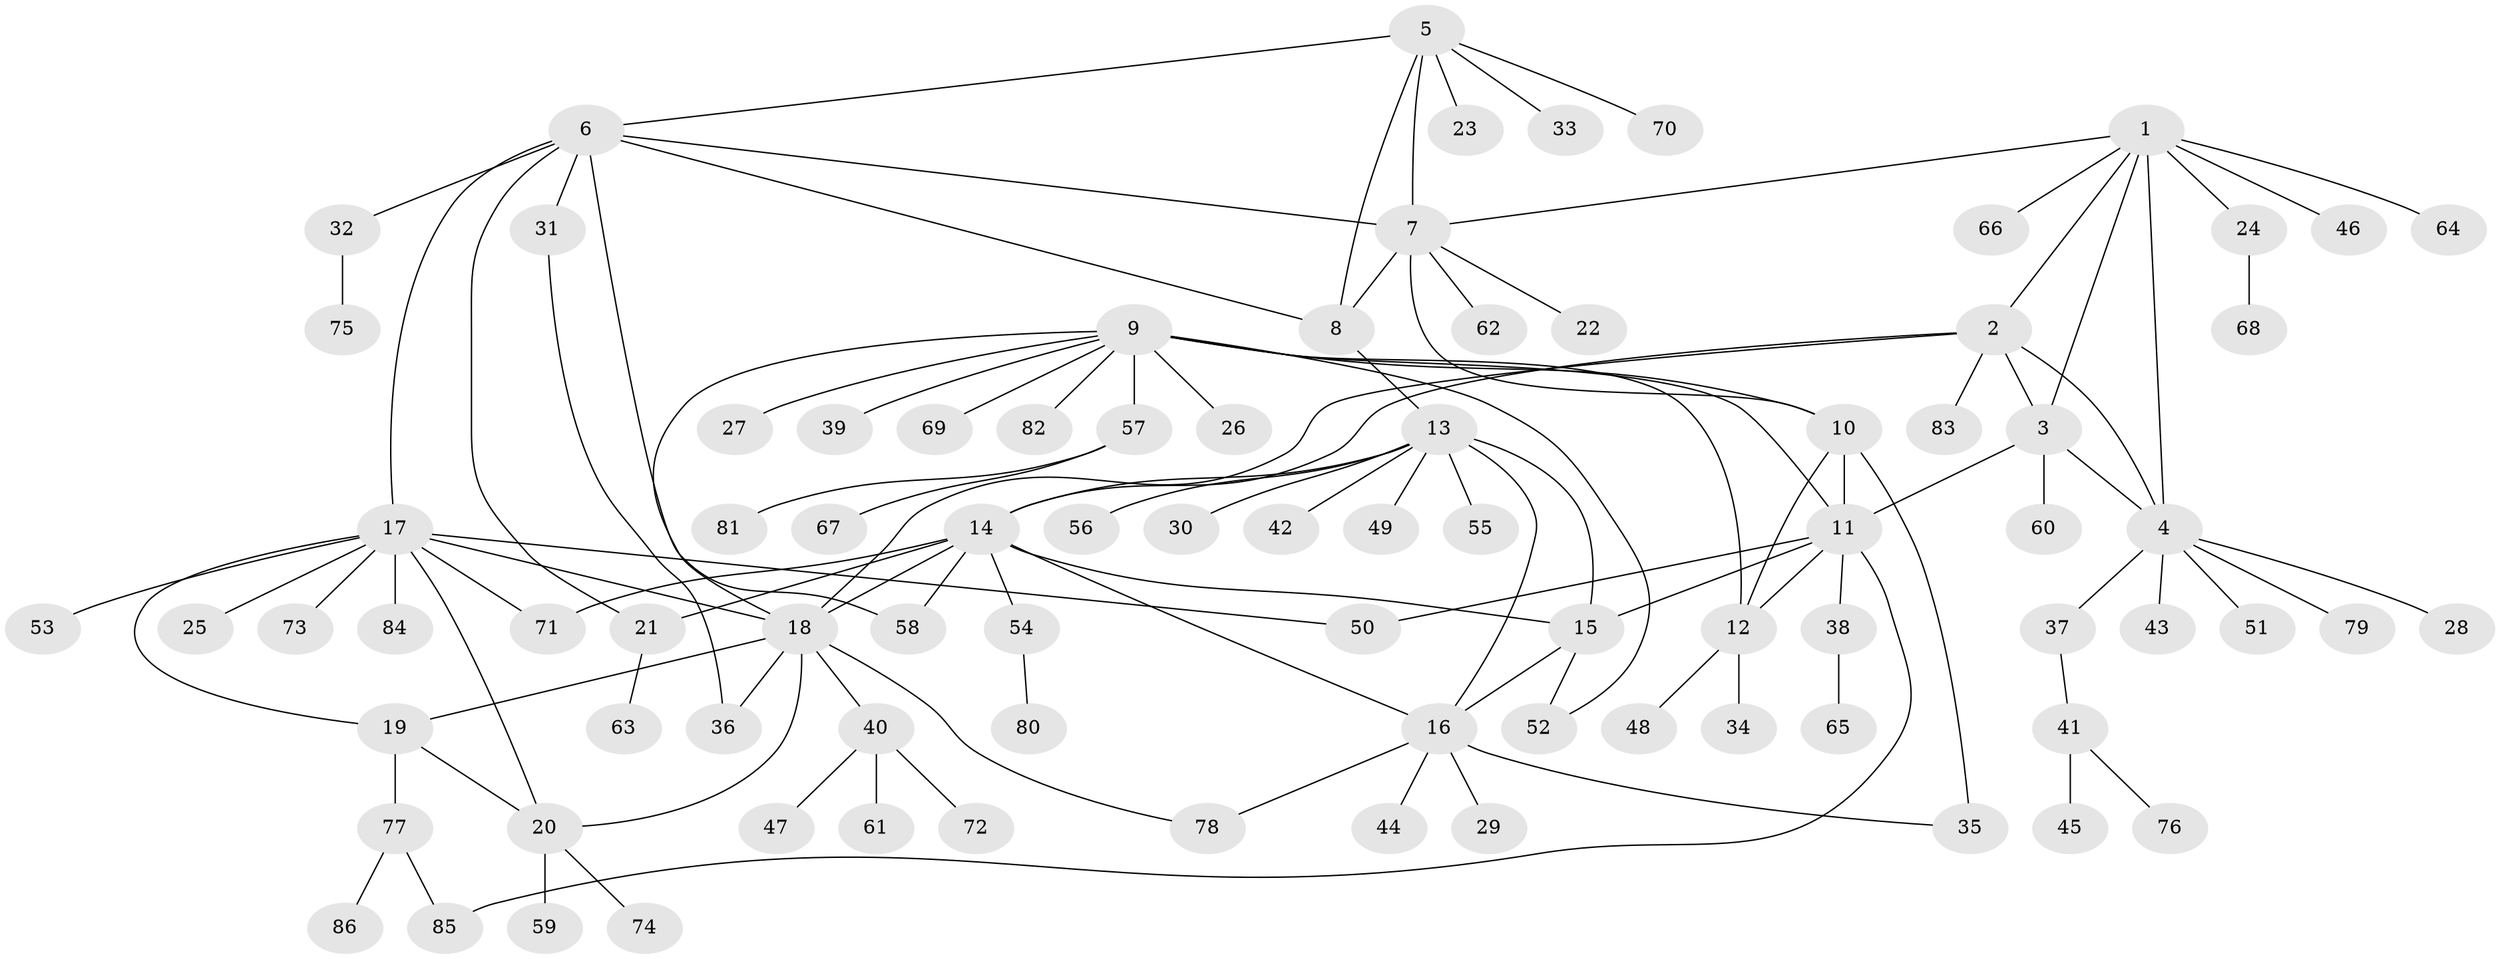 // coarse degree distribution, {2: 0.11627906976744186, 5: 0.16279069767441862, 3: 0.023255813953488372, 4: 0.06976744186046512, 7: 0.06976744186046512, 1: 0.46511627906976744, 9: 0.023255813953488372, 8: 0.06976744186046512}
// Generated by graph-tools (version 1.1) at 2025/37/03/04/25 23:37:35]
// undirected, 86 vertices, 115 edges
graph export_dot {
  node [color=gray90,style=filled];
  1;
  2;
  3;
  4;
  5;
  6;
  7;
  8;
  9;
  10;
  11;
  12;
  13;
  14;
  15;
  16;
  17;
  18;
  19;
  20;
  21;
  22;
  23;
  24;
  25;
  26;
  27;
  28;
  29;
  30;
  31;
  32;
  33;
  34;
  35;
  36;
  37;
  38;
  39;
  40;
  41;
  42;
  43;
  44;
  45;
  46;
  47;
  48;
  49;
  50;
  51;
  52;
  53;
  54;
  55;
  56;
  57;
  58;
  59;
  60;
  61;
  62;
  63;
  64;
  65;
  66;
  67;
  68;
  69;
  70;
  71;
  72;
  73;
  74;
  75;
  76;
  77;
  78;
  79;
  80;
  81;
  82;
  83;
  84;
  85;
  86;
  1 -- 2;
  1 -- 3;
  1 -- 4;
  1 -- 7;
  1 -- 24;
  1 -- 46;
  1 -- 64;
  1 -- 66;
  2 -- 3;
  2 -- 4;
  2 -- 14;
  2 -- 18;
  2 -- 83;
  3 -- 4;
  3 -- 11;
  3 -- 60;
  4 -- 28;
  4 -- 37;
  4 -- 43;
  4 -- 51;
  4 -- 79;
  5 -- 6;
  5 -- 7;
  5 -- 8;
  5 -- 23;
  5 -- 33;
  5 -- 70;
  6 -- 7;
  6 -- 8;
  6 -- 17;
  6 -- 21;
  6 -- 31;
  6 -- 32;
  6 -- 58;
  7 -- 8;
  7 -- 10;
  7 -- 22;
  7 -- 62;
  8 -- 13;
  9 -- 10;
  9 -- 11;
  9 -- 12;
  9 -- 18;
  9 -- 26;
  9 -- 27;
  9 -- 39;
  9 -- 52;
  9 -- 57;
  9 -- 69;
  9 -- 82;
  10 -- 11;
  10 -- 12;
  10 -- 35;
  11 -- 12;
  11 -- 15;
  11 -- 38;
  11 -- 50;
  11 -- 85;
  12 -- 34;
  12 -- 48;
  13 -- 14;
  13 -- 15;
  13 -- 16;
  13 -- 30;
  13 -- 42;
  13 -- 49;
  13 -- 55;
  13 -- 56;
  14 -- 15;
  14 -- 16;
  14 -- 18;
  14 -- 21;
  14 -- 54;
  14 -- 58;
  14 -- 71;
  15 -- 16;
  15 -- 52;
  16 -- 29;
  16 -- 35;
  16 -- 44;
  16 -- 78;
  17 -- 18;
  17 -- 19;
  17 -- 20;
  17 -- 25;
  17 -- 50;
  17 -- 53;
  17 -- 71;
  17 -- 73;
  17 -- 84;
  18 -- 19;
  18 -- 20;
  18 -- 36;
  18 -- 40;
  18 -- 78;
  19 -- 20;
  19 -- 77;
  20 -- 59;
  20 -- 74;
  21 -- 63;
  24 -- 68;
  31 -- 36;
  32 -- 75;
  37 -- 41;
  38 -- 65;
  40 -- 47;
  40 -- 61;
  40 -- 72;
  41 -- 45;
  41 -- 76;
  54 -- 80;
  57 -- 67;
  57 -- 81;
  77 -- 85;
  77 -- 86;
}
